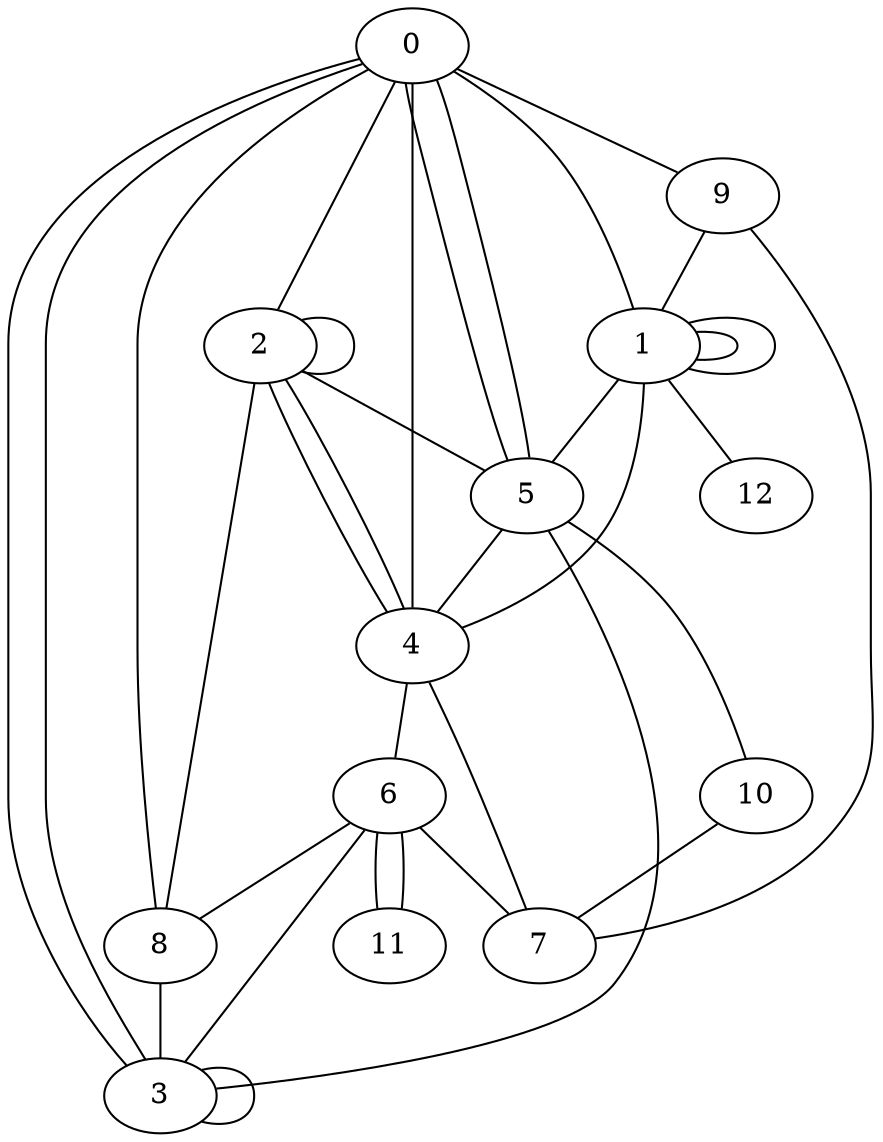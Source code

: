 graph G {
0;
1;
2;
3;
4;
5;
6;
7;
8;
9;
10;
11;
12;
1--1 ;
6--8 ;
0--2 ;
2--5 ;
1--1 ;
4--1 ;
2--4 ;
3--0 ;
3--5 ;
4--6 ;
8--3 ;
2--2 ;
4--7 ;
6--3 ;
1--12 ;
6--7 ;
3--3 ;
0--8 ;
0--5 ;
11--6 ;
3--0 ;
1--5 ;
5--4 ;
0--1 ;
10--7 ;
5--10 ;
9--7 ;
6--11 ;
5--0 ;
0--9 ;
2--4 ;
4--0 ;
9--1 ;
2--8 ;
}
